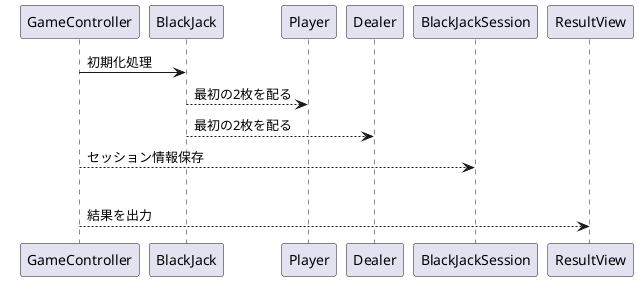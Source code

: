 @startuml
GameController -> BlackJack: 初期化処理
BlackJack --> Player: 最初の2枚を配る
BlackJack --> Dealer: 最初の2枚を配る
GameController --> BlackJackSession: セッション情報保存
alt Blackjack
    GameController --> ResultView :結果を出力
@enduml